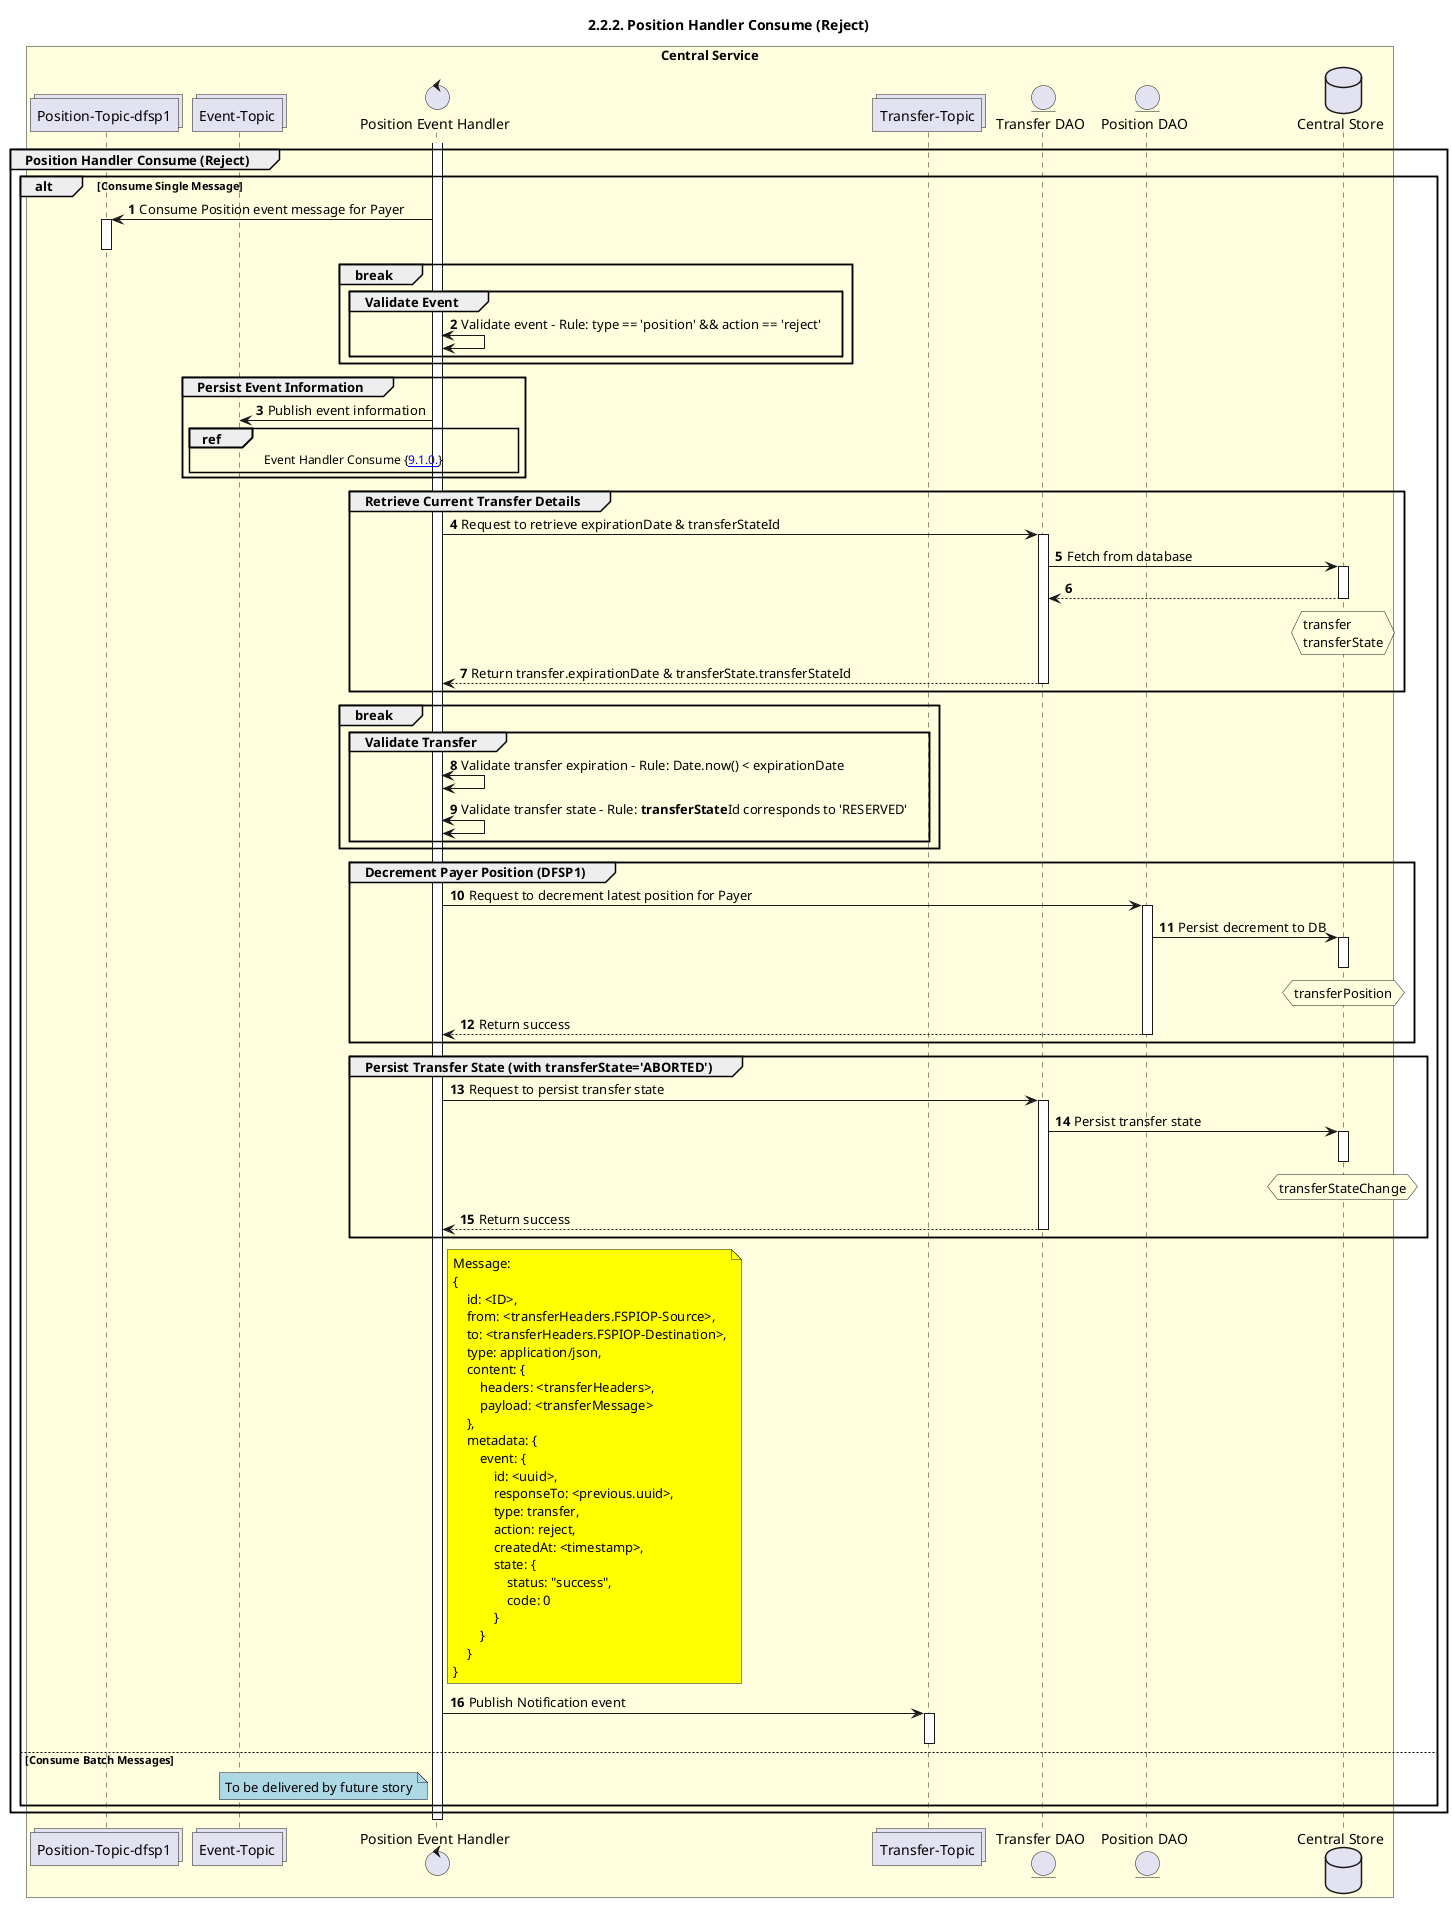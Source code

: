 @startuml
' declate title
title 2.2.2. Position Handler Consume (Reject)

autonumber

' Actor Keys:
'   boundary - APIs/Interfaces, etc
'   collections - Kafka Topics
'   control - Kafka Consumers
'   entity - Database Access Objects
'   database - Database Persistance Store

' declare actors
collections "Position-Topic-dfsp1" as TOPIC_POSITION_DFSP1
control "Position Event Handler" as POS_HANDLER
collections "Transfer-Topic" as TOPIC_NOTIFICATIONS
collections "Event-Topic" as TOPIC_EVENT
entity "Transfer DAO" as TRANS_DAO
entity "Position DAO" as POS_DAO
database "Central Store" as DB

box "Central Service" #LightYellow
    participant TOPIC_POSITION_DFSP1
    participant TOPIC_EVENT
    participant POS_HANDLER
    participant TOPIC_NOTIFICATIONS
    participant TRANS_DAO
    participant POS_DAO
    participant DB
end box

' start flow
activate POS_HANDLER
group Position Handler Consume (Reject)
    alt Consume Single Message
        TOPIC_POSITION_DFSP1 <- POS_HANDLER: Consume Position event message for Payer
        activate TOPIC_POSITION_DFSP1
        deactivate TOPIC_POSITION_DFSP1

        break
            group Validate Event
                POS_HANDLER <-> POS_HANDLER: Validate event - Rule: type == 'position' && action == 'reject'
            end
        end

        group Persist Event Information
            POS_HANDLER -> TOPIC_EVENT: Publish event information
	        ref over POS_HANDLER, TOPIC_EVENT :  Event Handler Consume {[[https://github.com/mojaloop/docs/blob/develop/CentralServices/seq_diagrams/seq-event-9.1.0.svg 9.1.0.]]}
        end

        group Retrieve Current Transfer Details
            POS_HANDLER -> TRANS_DAO: Request to retrieve expirationDate & transferStateId
            activate TRANS_DAO
            TRANS_DAO -> DB: Fetch from database
            activate DB
            DB --> TRANS_DAO
            deactivate DB
            hnote over DB #lightyellow
                transfer
                transferState
            end note
            POS_HANDLER <-- TRANS_DAO: Return transfer.expirationDate & transferState.transferStateId
            deactivate TRANS_DAO
        end

        break
            group Validate Transfer
                POS_HANDLER <-> POS_HANDLER: Validate transfer expiration - Rule: Date.now() < expirationDate
                POS_HANDLER <-> POS_HANDLER: Validate transfer state - Rule: **transferState**Id corresponds to 'RESERVED'
            end
        end

        group Decrement Payer Position (DFSP1)
            POS_HANDLER -> POS_DAO: Request to decrement latest position for Payer
            activate POS_DAO
            POS_DAO -> DB: Persist decrement to DB
            activate DB
            deactivate DB
            hnote over DB #lightyellow
                transferPosition
            end note
            POS_DAO --> POS_HANDLER: Return success
            deactivate POS_DAO
        end

        group Persist Transfer State (with transferState='ABORTED')
            POS_HANDLER -> TRANS_DAO: Request to persist transfer state
            activate TRANS_DAO
            TRANS_DAO -> DB: Persist transfer state
            activate DB
            deactivate DB
            hnote over DB #lightyellow
                transferStateChange
            end note
            TRANS_DAO --> POS_HANDLER: Return success
            deactivate TRANS_DAO
        end

        note right of POS_HANDLER #yellow
            Message:
            {
                id: <ID>,
                from: <transferHeaders.FSPIOP-Source>,
                to: <transferHeaders.FSPIOP-Destination>,
                type: application/json,
                content: {
                    headers: <transferHeaders>,
                    payload: <transferMessage>
                },
                metadata: {
                    event: {
                        id: <uuid>,
                        responseTo: <previous.uuid>,
                        type: transfer,
                        action: reject,
                        createdAt: <timestamp>,
                        state: {
                            status: "success",
                            code: 0
                        }
                    }
                }
            }
        end note
        POS_HANDLER -> TOPIC_NOTIFICATIONS: Publish Notification event
        activate TOPIC_NOTIFICATIONS
        deactivate TOPIC_NOTIFICATIONS

    else Consume Batch Messages
        note left of POS_HANDLER #lightblue
            To be delivered by future story
        end note
    end
end
deactivate POS_HANDLER
@enduml

